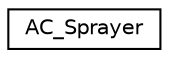 digraph "Graphical Class Hierarchy"
{
 // INTERACTIVE_SVG=YES
  edge [fontname="Helvetica",fontsize="10",labelfontname="Helvetica",labelfontsize="10"];
  node [fontname="Helvetica",fontsize="10",shape=record];
  rankdir="LR";
  Node1 [label="AC_Sprayer",height=0.2,width=0.4,color="black", fillcolor="white", style="filled",URL="$classAC__Sprayer.html",tooltip="Object managing a crop sprayer comprised of a spinner and a pump both controlled by pwm..."];
}
